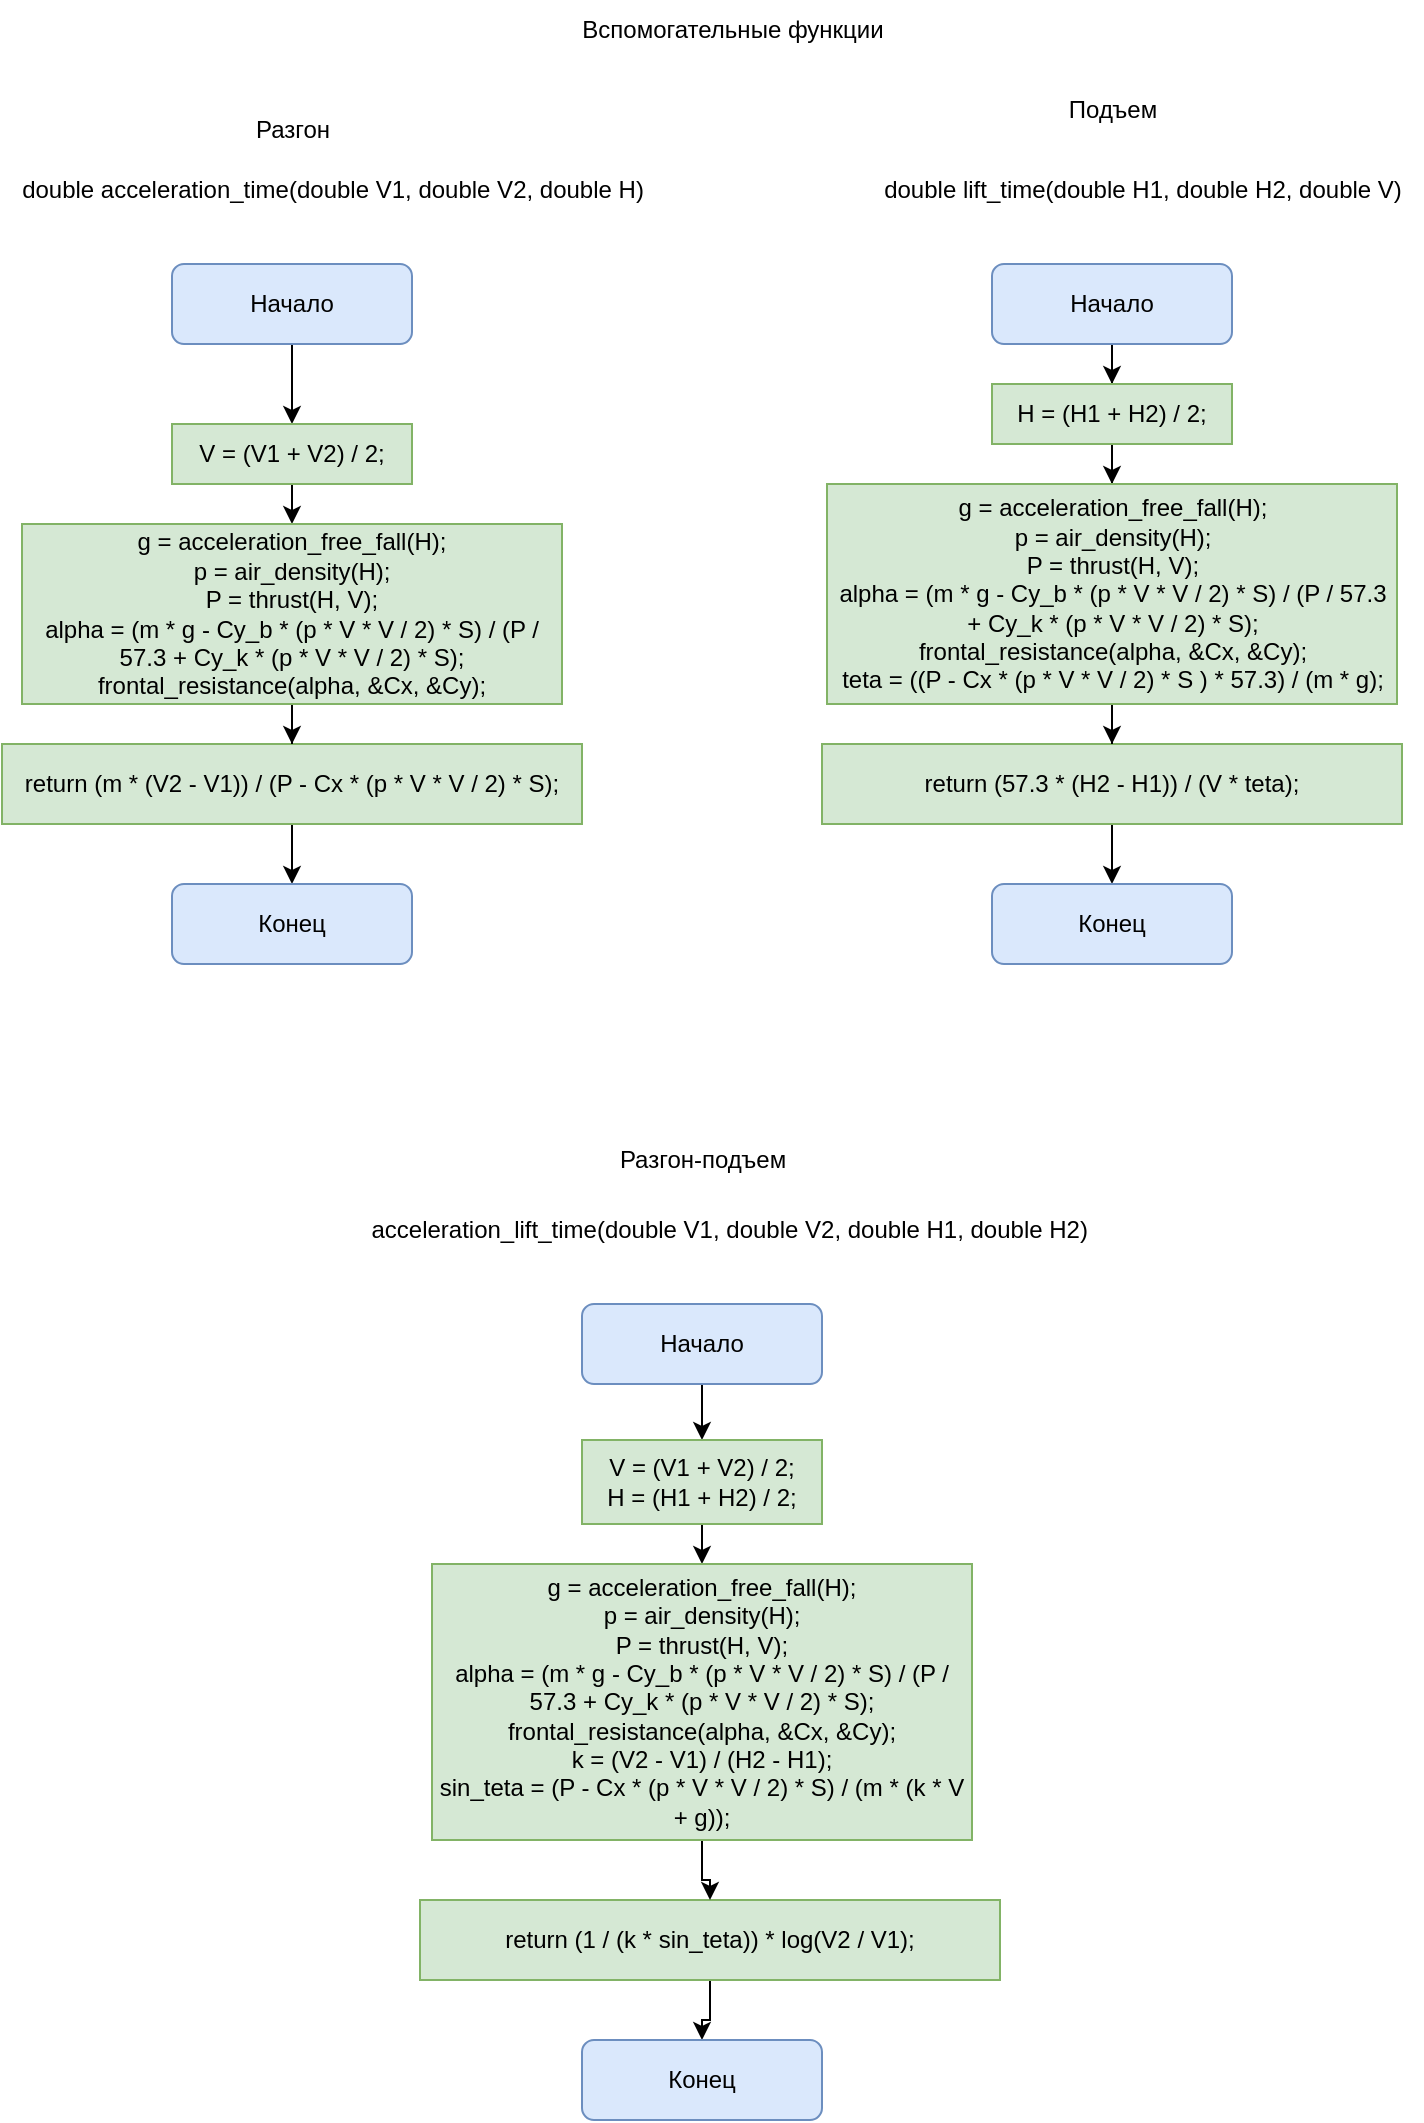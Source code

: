 <mxfile version="22.1.7" type="github">
  <diagram name="Страница — 1" id="A-hOsSmBaA4FlEMWKKBV">
    <mxGraphModel dx="995" dy="609" grid="1" gridSize="10" guides="1" tooltips="1" connect="1" arrows="1" fold="1" page="1" pageScale="1" pageWidth="827" pageHeight="1169" math="0" shadow="0">
      <root>
        <mxCell id="0" />
        <mxCell id="1" parent="0" />
        <mxCell id="82NmPV-V0IVHOPyE-yO_-5" value="" style="edgeStyle=orthogonalEdgeStyle;rounded=0;orthogonalLoop=1;jettySize=auto;html=1;" parent="1" source="82NmPV-V0IVHOPyE-yO_-1" target="82NmPV-V0IVHOPyE-yO_-4" edge="1">
          <mxGeometry relative="1" as="geometry" />
        </mxCell>
        <mxCell id="82NmPV-V0IVHOPyE-yO_-1" value="Начало" style="rounded=1;whiteSpace=wrap;html=1;fontSize=12;glass=0;strokeWidth=1;shadow=0;fillColor=#dae8fc;strokeColor=#6c8ebf;" parent="1" vertex="1">
          <mxGeometry x="145.0" y="152" width="120" height="40" as="geometry" />
        </mxCell>
        <mxCell id="82NmPV-V0IVHOPyE-yO_-10" value="" style="edgeStyle=orthogonalEdgeStyle;rounded=0;orthogonalLoop=1;jettySize=auto;html=1;" parent="1" source="82NmPV-V0IVHOPyE-yO_-4" edge="1">
          <mxGeometry relative="1" as="geometry">
            <mxPoint x="205.1" y="282" as="targetPoint" />
          </mxGeometry>
        </mxCell>
        <mxCell id="82NmPV-V0IVHOPyE-yO_-4" value="V = (V1 + V2) / 2;" style="rounded=0;whiteSpace=wrap;html=1;fillColor=#d5e8d4;strokeColor=#82b366;" parent="1" vertex="1">
          <mxGeometry x="145" y="232" width="120" height="30" as="geometry" />
        </mxCell>
        <mxCell id="82NmPV-V0IVHOPyE-yO_-6" value="Вспомогательные функции" style="text;html=1;align=center;verticalAlign=middle;resizable=0;points=[];autosize=1;strokeColor=none;fillColor=none;" parent="1" vertex="1">
          <mxGeometry x="340" y="20" width="170" height="30" as="geometry" />
        </mxCell>
        <mxCell id="82NmPV-V0IVHOPyE-yO_-19" value="" style="edgeStyle=orthogonalEdgeStyle;rounded=0;orthogonalLoop=1;jettySize=auto;html=1;" parent="1" source="82NmPV-V0IVHOPyE-yO_-15" target="82NmPV-V0IVHOPyE-yO_-18" edge="1">
          <mxGeometry relative="1" as="geometry" />
        </mxCell>
        <mxCell id="82NmPV-V0IVHOPyE-yO_-15" value="return (m * (V2 - V1)) / (P - Cx * (p * V * V / 2) * S);" style="rounded=0;whiteSpace=wrap;html=1;fillColor=#d5e8d4;strokeColor=#82b366;" parent="1" vertex="1">
          <mxGeometry x="60" y="392" width="290" height="40" as="geometry" />
        </mxCell>
        <mxCell id="82NmPV-V0IVHOPyE-yO_-18" value="Конец" style="rounded=1;whiteSpace=wrap;html=1;fontSize=12;glass=0;strokeWidth=1;shadow=0;fillColor=#dae8fc;strokeColor=#6c8ebf;" parent="1" vertex="1">
          <mxGeometry x="145.0" y="462" width="120" height="40" as="geometry" />
        </mxCell>
        <mxCell id="82NmPV-V0IVHOPyE-yO_-23" style="edgeStyle=orthogonalEdgeStyle;rounded=0;orthogonalLoop=1;jettySize=auto;html=1;entryX=0.5;entryY=0;entryDx=0;entryDy=0;" parent="1" source="82NmPV-V0IVHOPyE-yO_-20" target="82NmPV-V0IVHOPyE-yO_-15" edge="1">
          <mxGeometry relative="1" as="geometry" />
        </mxCell>
        <mxCell id="82NmPV-V0IVHOPyE-yO_-20" value="g = acceleration_free_fall(H);&lt;br style=&quot;border-color: var(--border-color);&quot;&gt;p = air_density(H);&lt;br&gt;P = thrust(H, V);&lt;br style=&quot;border-color: var(--border-color);&quot;&gt;alpha = (m * g - Cy_b * (p * V * V / 2) * S) / (P / 57.3 + Cy_k * (p * V * V / 2) * S);&lt;br style=&quot;border-color: var(--border-color);&quot;&gt;frontal_resistance(alpha, &amp;amp;Cx, &amp;amp;Cy);" style="rounded=0;whiteSpace=wrap;html=1;fillColor=#d5e8d4;strokeColor=#82b366;" parent="1" vertex="1">
          <mxGeometry x="70" y="282" width="270" height="90" as="geometry" />
        </mxCell>
        <mxCell id="82NmPV-V0IVHOPyE-yO_-24" value="" style="edgeStyle=orthogonalEdgeStyle;rounded=0;orthogonalLoop=1;jettySize=auto;html=1;" parent="1" source="82NmPV-V0IVHOPyE-yO_-25" target="82NmPV-V0IVHOPyE-yO_-27" edge="1">
          <mxGeometry relative="1" as="geometry" />
        </mxCell>
        <mxCell id="82NmPV-V0IVHOPyE-yO_-25" value="Начало" style="rounded=1;whiteSpace=wrap;html=1;fontSize=12;glass=0;strokeWidth=1;shadow=0;fillColor=#dae8fc;strokeColor=#6c8ebf;" parent="1" vertex="1">
          <mxGeometry x="555.0" y="152" width="120" height="40" as="geometry" />
        </mxCell>
        <mxCell id="82NmPV-V0IVHOPyE-yO_-34" value="" style="edgeStyle=orthogonalEdgeStyle;rounded=0;orthogonalLoop=1;jettySize=auto;html=1;" parent="1" source="82NmPV-V0IVHOPyE-yO_-27" target="82NmPV-V0IVHOPyE-yO_-33" edge="1">
          <mxGeometry relative="1" as="geometry" />
        </mxCell>
        <mxCell id="82NmPV-V0IVHOPyE-yO_-27" value="H = (H1 + H2) / 2;" style="rounded=0;whiteSpace=wrap;html=1;fillColor=#d5e8d4;strokeColor=#82b366;" parent="1" vertex="1">
          <mxGeometry x="555" y="212" width="120" height="30" as="geometry" />
        </mxCell>
        <mxCell id="82NmPV-V0IVHOPyE-yO_-28" value="double lift_time(double H1, double H2, double V)" style="text;html=1;align=center;verticalAlign=middle;resizable=0;points=[];autosize=1;strokeColor=none;fillColor=none;" parent="1" vertex="1">
          <mxGeometry x="490" y="100" width="280" height="30" as="geometry" />
        </mxCell>
        <mxCell id="82NmPV-V0IVHOPyE-yO_-29" value="" style="edgeStyle=orthogonalEdgeStyle;rounded=0;orthogonalLoop=1;jettySize=auto;html=1;" parent="1" source="82NmPV-V0IVHOPyE-yO_-30" target="82NmPV-V0IVHOPyE-yO_-31" edge="1">
          <mxGeometry relative="1" as="geometry" />
        </mxCell>
        <mxCell id="82NmPV-V0IVHOPyE-yO_-30" value="return (57.3 * (H2 - H1)) / (V * teta);" style="rounded=0;whiteSpace=wrap;html=1;fillColor=#d5e8d4;strokeColor=#82b366;" parent="1" vertex="1">
          <mxGeometry x="470" y="392" width="290" height="40" as="geometry" />
        </mxCell>
        <mxCell id="82NmPV-V0IVHOPyE-yO_-31" value="Конец" style="rounded=1;whiteSpace=wrap;html=1;fontSize=12;glass=0;strokeWidth=1;shadow=0;fillColor=#dae8fc;strokeColor=#6c8ebf;" parent="1" vertex="1">
          <mxGeometry x="555.0" y="462" width="120" height="40" as="geometry" />
        </mxCell>
        <mxCell id="82NmPV-V0IVHOPyE-yO_-32" style="edgeStyle=orthogonalEdgeStyle;rounded=0;orthogonalLoop=1;jettySize=auto;html=1;entryX=0.5;entryY=0;entryDx=0;entryDy=0;" parent="1" source="82NmPV-V0IVHOPyE-yO_-33" target="82NmPV-V0IVHOPyE-yO_-30" edge="1">
          <mxGeometry relative="1" as="geometry" />
        </mxCell>
        <mxCell id="82NmPV-V0IVHOPyE-yO_-33" value="g = acceleration_free_fall(H);&lt;br style=&quot;border-color: var(--border-color);&quot;&gt;p = air_density(H);&lt;br&gt;P = thrust(H, V);&lt;br style=&quot;border-color: var(--border-color);&quot;&gt;alpha = (m * g - Cy_b * (p * V * V / 2) * S) / (P / 57.3 + Cy_k * (p * V * V / 2) * S);&lt;br style=&quot;border-color: var(--border-color);&quot;&gt;frontal_resistance(alpha, &amp;amp;Cx, &amp;amp;Cy);&lt;br&gt;teta = ((P - Cx * (p * V * V / 2) * S ) * 57.3) / (m * g);" style="rounded=0;whiteSpace=wrap;html=1;fillColor=#d5e8d4;strokeColor=#82b366;" parent="1" vertex="1">
          <mxGeometry x="472.5" y="262" width="285" height="110" as="geometry" />
        </mxCell>
        <mxCell id="82NmPV-V0IVHOPyE-yO_-36" value="" style="edgeStyle=orthogonalEdgeStyle;rounded=0;orthogonalLoop=1;jettySize=auto;html=1;" parent="1" source="82NmPV-V0IVHOPyE-yO_-37" target="82NmPV-V0IVHOPyE-yO_-39" edge="1">
          <mxGeometry relative="1" as="geometry" />
        </mxCell>
        <mxCell id="82NmPV-V0IVHOPyE-yO_-37" value="Начало" style="rounded=1;whiteSpace=wrap;html=1;fontSize=12;glass=0;strokeWidth=1;shadow=0;fillColor=#dae8fc;strokeColor=#6c8ebf;" parent="1" vertex="1">
          <mxGeometry x="350.0" y="672" width="120" height="40" as="geometry" />
        </mxCell>
        <mxCell id="82NmPV-V0IVHOPyE-yO_-38" value="" style="edgeStyle=orthogonalEdgeStyle;rounded=0;orthogonalLoop=1;jettySize=auto;html=1;" parent="1" source="82NmPV-V0IVHOPyE-yO_-39" edge="1">
          <mxGeometry relative="1" as="geometry">
            <mxPoint x="410.1" y="802" as="targetPoint" />
          </mxGeometry>
        </mxCell>
        <mxCell id="82NmPV-V0IVHOPyE-yO_-39" value="V = (V1 + V2) / 2;&lt;br&gt;H = (H1 + H2) / 2;" style="rounded=0;whiteSpace=wrap;html=1;fillColor=#d5e8d4;strokeColor=#82b366;" parent="1" vertex="1">
          <mxGeometry x="350" y="740" width="120" height="42" as="geometry" />
        </mxCell>
        <mxCell id="82NmPV-V0IVHOPyE-yO_-40" value="acceleration_lift_time(double V1, double V2, double H1, double H2)&amp;nbsp;" style="text;html=1;align=center;verticalAlign=middle;resizable=0;points=[];autosize=1;strokeColor=none;fillColor=none;" parent="1" vertex="1">
          <mxGeometry x="230" y="620" width="390" height="30" as="geometry" />
        </mxCell>
        <mxCell id="82NmPV-V0IVHOPyE-yO_-41" value="" style="edgeStyle=orthogonalEdgeStyle;rounded=0;orthogonalLoop=1;jettySize=auto;html=1;" parent="1" source="82NmPV-V0IVHOPyE-yO_-42" target="82NmPV-V0IVHOPyE-yO_-43" edge="1">
          <mxGeometry relative="1" as="geometry" />
        </mxCell>
        <mxCell id="82NmPV-V0IVHOPyE-yO_-42" value="return (1 / (k * sin_teta)) * log(V2 / V1);" style="rounded=0;whiteSpace=wrap;html=1;fillColor=#d5e8d4;strokeColor=#82b366;" parent="1" vertex="1">
          <mxGeometry x="269" y="970" width="290" height="40" as="geometry" />
        </mxCell>
        <mxCell id="82NmPV-V0IVHOPyE-yO_-43" value="Конец" style="rounded=1;whiteSpace=wrap;html=1;fontSize=12;glass=0;strokeWidth=1;shadow=0;fillColor=#dae8fc;strokeColor=#6c8ebf;" parent="1" vertex="1">
          <mxGeometry x="350.0" y="1040" width="120" height="40" as="geometry" />
        </mxCell>
        <mxCell id="82NmPV-V0IVHOPyE-yO_-44" style="edgeStyle=orthogonalEdgeStyle;rounded=0;orthogonalLoop=1;jettySize=auto;html=1;entryX=0.5;entryY=0;entryDx=0;entryDy=0;" parent="1" source="82NmPV-V0IVHOPyE-yO_-45" target="82NmPV-V0IVHOPyE-yO_-42" edge="1">
          <mxGeometry relative="1" as="geometry" />
        </mxCell>
        <mxCell id="82NmPV-V0IVHOPyE-yO_-45" value="g = acceleration_free_fall(H);&lt;br style=&quot;border-color: var(--border-color);&quot;&gt;p = air_density(H);&lt;br&gt;P = thrust(H, V);&lt;br style=&quot;border-color: var(--border-color);&quot;&gt;alpha = (m * g - Cy_b * (p * V * V / 2) * S) / (P / 57.3 + Cy_k * (p * V * V / 2) * S);&lt;br style=&quot;border-color: var(--border-color);&quot;&gt;frontal_resistance(alpha, &amp;amp;Cx, &amp;amp;Cy);&lt;br&gt;k = (V2 - V1) / (H2 - H1);&lt;br&gt;sin_teta = (P - Cx * (p * V * V / 2) * S) / (m * (k * V + g));" style="rounded=0;whiteSpace=wrap;html=1;fillColor=#d5e8d4;strokeColor=#82b366;" parent="1" vertex="1">
          <mxGeometry x="275" y="802" width="270" height="138" as="geometry" />
        </mxCell>
        <mxCell id="82NmPV-V0IVHOPyE-yO_-46" value="Разгон" style="text;html=1;align=center;verticalAlign=middle;resizable=0;points=[];autosize=1;strokeColor=none;fillColor=none;" parent="1" vertex="1">
          <mxGeometry x="175" y="70" width="60" height="30" as="geometry" />
        </mxCell>
        <mxCell id="82NmPV-V0IVHOPyE-yO_-47" value="Подъем" style="text;html=1;align=center;verticalAlign=middle;resizable=0;points=[];autosize=1;strokeColor=none;fillColor=none;" parent="1" vertex="1">
          <mxGeometry x="580" y="60" width="70" height="30" as="geometry" />
        </mxCell>
        <mxCell id="82NmPV-V0IVHOPyE-yO_-48" value="Разгон-подъем" style="text;html=1;align=center;verticalAlign=middle;resizable=0;points=[];autosize=1;strokeColor=none;fillColor=none;" parent="1" vertex="1">
          <mxGeometry x="355" y="585" width="110" height="30" as="geometry" />
        </mxCell>
        <mxCell id="82NmPV-V0IVHOPyE-yO_-49" value="double acceleration_time(double V1, double V2, double H)" style="text;html=1;align=center;verticalAlign=middle;resizable=0;points=[];autosize=1;strokeColor=none;fillColor=none;" parent="1" vertex="1">
          <mxGeometry x="60" y="100" width="330" height="30" as="geometry" />
        </mxCell>
      </root>
    </mxGraphModel>
  </diagram>
</mxfile>
